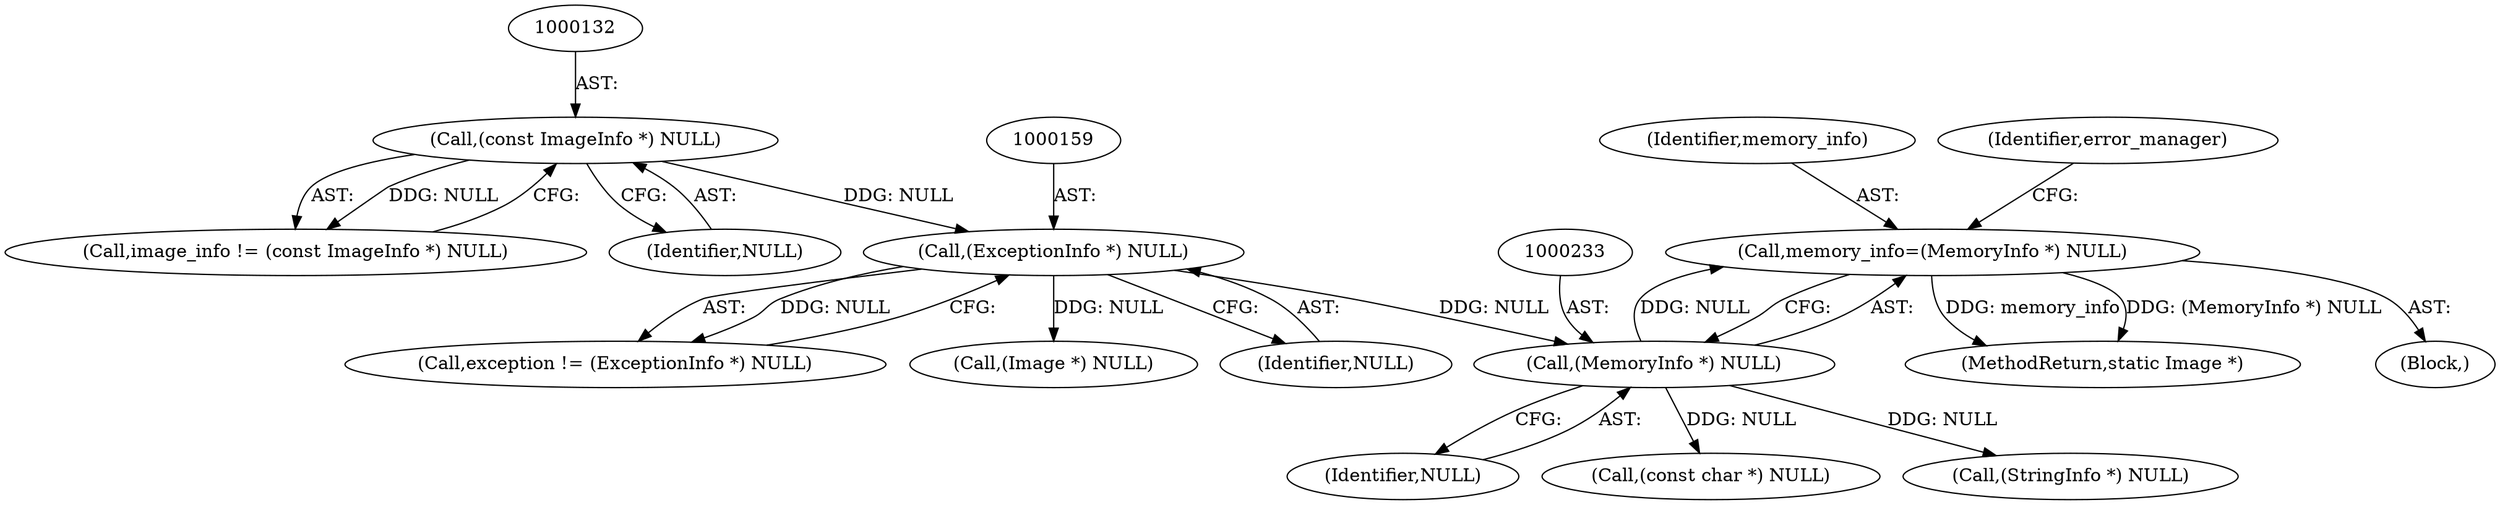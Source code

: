 digraph "0_ImageMagick_f6e9d0d9955e85bdd7540b251cd50d598dacc5e6_29@pointer" {
"1000230" [label="(Call,memory_info=(MemoryInfo *) NULL)"];
"1000232" [label="(Call,(MemoryInfo *) NULL)"];
"1000158" [label="(Call,(ExceptionInfo *) NULL)"];
"1000131" [label="(Call,(const ImageInfo *) NULL)"];
"1000231" [label="(Identifier,memory_info)"];
"1000156" [label="(Call,exception != (ExceptionInfo *) NULL)"];
"1001807" [label="(MethodReturn,static Image *)"];
"1000230" [label="(Call,memory_info=(MemoryInfo *) NULL)"];
"1000194" [label="(Call,(Image *) NULL)"];
"1000131" [label="(Call,(const ImageInfo *) NULL)"];
"1000158" [label="(Call,(ExceptionInfo *) NULL)"];
"1000133" [label="(Identifier,NULL)"];
"1000234" [label="(Identifier,NULL)"];
"1000237" [label="(Identifier,error_manager)"];
"1000160" [label="(Identifier,NULL)"];
"1000110" [label="(Block,)"];
"1000232" [label="(Call,(MemoryInfo *) NULL)"];
"1000497" [label="(Call,(const char *) NULL)"];
"1000129" [label="(Call,image_info != (const ImageInfo *) NULL)"];
"1000256" [label="(Call,(StringInfo *) NULL)"];
"1000230" -> "1000110"  [label="AST: "];
"1000230" -> "1000232"  [label="CFG: "];
"1000231" -> "1000230"  [label="AST: "];
"1000232" -> "1000230"  [label="AST: "];
"1000237" -> "1000230"  [label="CFG: "];
"1000230" -> "1001807"  [label="DDG: memory_info"];
"1000230" -> "1001807"  [label="DDG: (MemoryInfo *) NULL"];
"1000232" -> "1000230"  [label="DDG: NULL"];
"1000232" -> "1000234"  [label="CFG: "];
"1000233" -> "1000232"  [label="AST: "];
"1000234" -> "1000232"  [label="AST: "];
"1000158" -> "1000232"  [label="DDG: NULL"];
"1000232" -> "1000256"  [label="DDG: NULL"];
"1000232" -> "1000497"  [label="DDG: NULL"];
"1000158" -> "1000156"  [label="AST: "];
"1000158" -> "1000160"  [label="CFG: "];
"1000159" -> "1000158"  [label="AST: "];
"1000160" -> "1000158"  [label="AST: "];
"1000156" -> "1000158"  [label="CFG: "];
"1000158" -> "1000156"  [label="DDG: NULL"];
"1000131" -> "1000158"  [label="DDG: NULL"];
"1000158" -> "1000194"  [label="DDG: NULL"];
"1000131" -> "1000129"  [label="AST: "];
"1000131" -> "1000133"  [label="CFG: "];
"1000132" -> "1000131"  [label="AST: "];
"1000133" -> "1000131"  [label="AST: "];
"1000129" -> "1000131"  [label="CFG: "];
"1000131" -> "1000129"  [label="DDG: NULL"];
}
